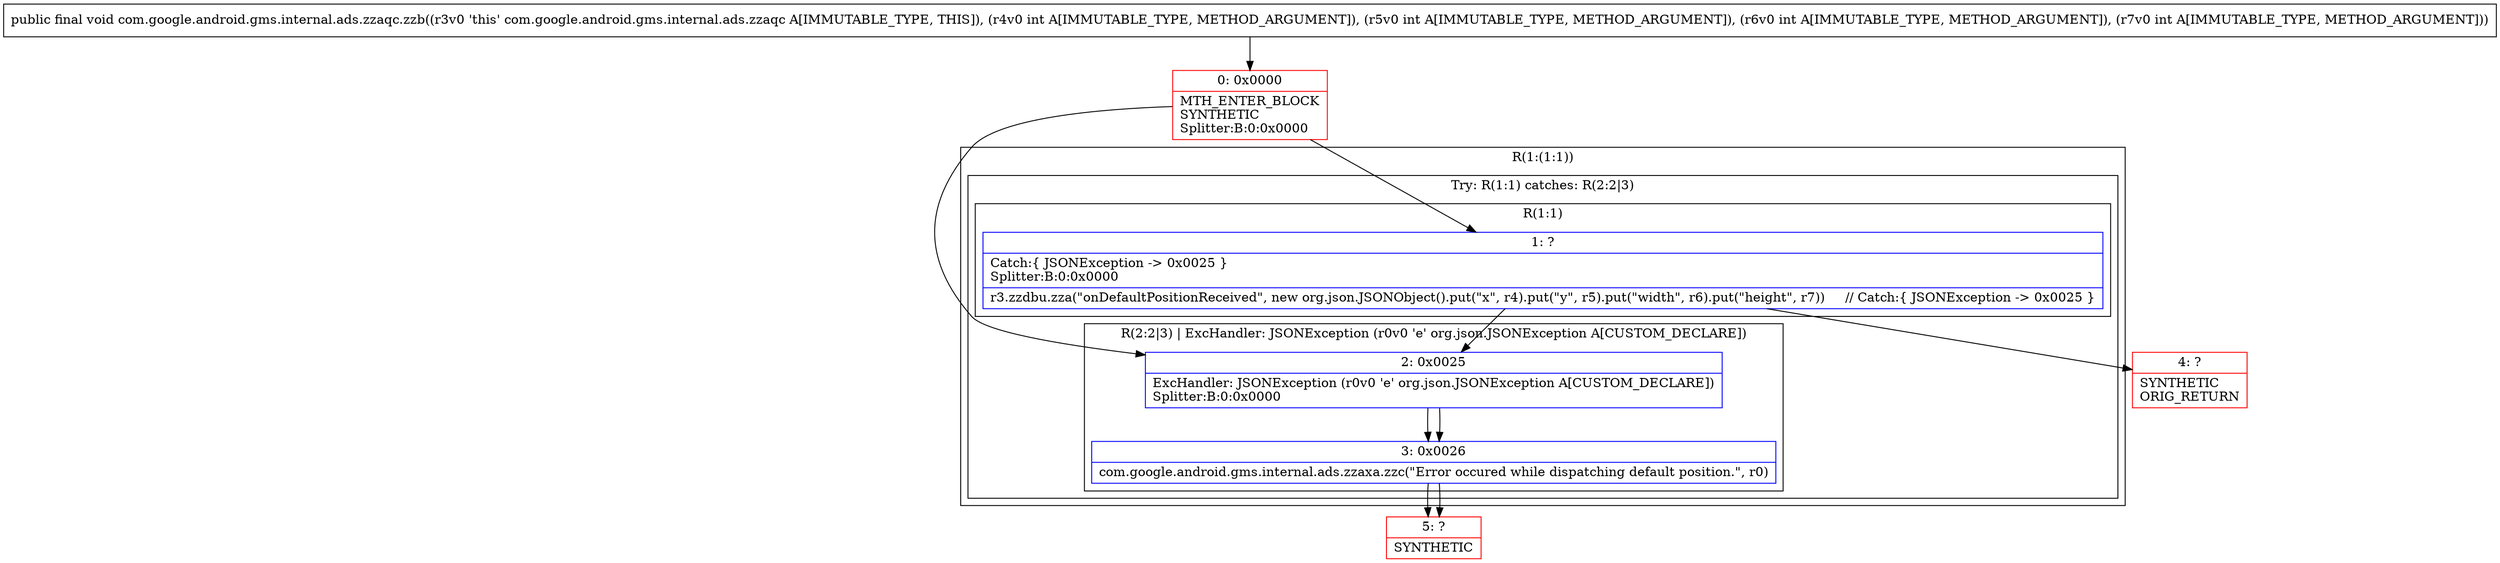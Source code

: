 digraph "CFG forcom.google.android.gms.internal.ads.zzaqc.zzb(IIII)V" {
subgraph cluster_Region_720107804 {
label = "R(1:(1:1))";
node [shape=record,color=blue];
subgraph cluster_TryCatchRegion_351570888 {
label = "Try: R(1:1) catches: R(2:2|3)";
node [shape=record,color=blue];
subgraph cluster_Region_9641425 {
label = "R(1:1)";
node [shape=record,color=blue];
Node_1 [shape=record,label="{1\:\ ?|Catch:\{ JSONException \-\> 0x0025 \}\lSplitter:B:0:0x0000\l|r3.zzdbu.zza(\"onDefaultPositionReceived\", new org.json.JSONObject().put(\"x\", r4).put(\"y\", r5).put(\"width\", r6).put(\"height\", r7))     \/\/ Catch:\{ JSONException \-\> 0x0025 \}\l}"];
}
subgraph cluster_Region_1032304109 {
label = "R(2:2|3) | ExcHandler: JSONException (r0v0 'e' org.json.JSONException A[CUSTOM_DECLARE])\l";
node [shape=record,color=blue];
Node_2 [shape=record,label="{2\:\ 0x0025|ExcHandler: JSONException (r0v0 'e' org.json.JSONException A[CUSTOM_DECLARE])\lSplitter:B:0:0x0000\l}"];
Node_3 [shape=record,label="{3\:\ 0x0026|com.google.android.gms.internal.ads.zzaxa.zzc(\"Error occured while dispatching default position.\", r0)\l}"];
}
}
}
subgraph cluster_Region_1032304109 {
label = "R(2:2|3) | ExcHandler: JSONException (r0v0 'e' org.json.JSONException A[CUSTOM_DECLARE])\l";
node [shape=record,color=blue];
Node_2 [shape=record,label="{2\:\ 0x0025|ExcHandler: JSONException (r0v0 'e' org.json.JSONException A[CUSTOM_DECLARE])\lSplitter:B:0:0x0000\l}"];
Node_3 [shape=record,label="{3\:\ 0x0026|com.google.android.gms.internal.ads.zzaxa.zzc(\"Error occured while dispatching default position.\", r0)\l}"];
}
Node_0 [shape=record,color=red,label="{0\:\ 0x0000|MTH_ENTER_BLOCK\lSYNTHETIC\lSplitter:B:0:0x0000\l}"];
Node_4 [shape=record,color=red,label="{4\:\ ?|SYNTHETIC\lORIG_RETURN\l}"];
Node_5 [shape=record,color=red,label="{5\:\ ?|SYNTHETIC\l}"];
MethodNode[shape=record,label="{public final void com.google.android.gms.internal.ads.zzaqc.zzb((r3v0 'this' com.google.android.gms.internal.ads.zzaqc A[IMMUTABLE_TYPE, THIS]), (r4v0 int A[IMMUTABLE_TYPE, METHOD_ARGUMENT]), (r5v0 int A[IMMUTABLE_TYPE, METHOD_ARGUMENT]), (r6v0 int A[IMMUTABLE_TYPE, METHOD_ARGUMENT]), (r7v0 int A[IMMUTABLE_TYPE, METHOD_ARGUMENT])) }"];
MethodNode -> Node_0;
Node_1 -> Node_2;
Node_1 -> Node_4;
Node_2 -> Node_3;
Node_3 -> Node_5;
Node_2 -> Node_3;
Node_3 -> Node_5;
Node_0 -> Node_1;
Node_0 -> Node_2;
}

